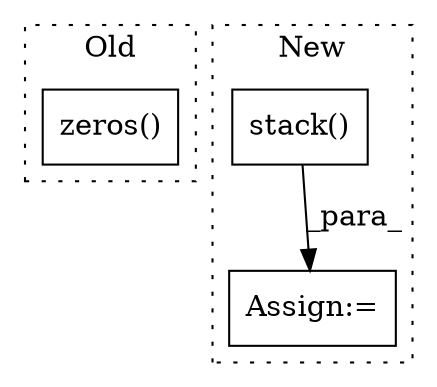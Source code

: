 digraph G {
subgraph cluster0 {
1 [label="zeros()" a="75" s="3011,3054" l="29,48" shape="box"];
label = "Old";
style="dotted";
}
subgraph cluster1 {
2 [label="stack()" a="75" s="3796,3829" l="12,8" shape="box"];
3 [label="Assign:=" a="68" s="3793" l="3" shape="box"];
label = "New";
style="dotted";
}
2 -> 3 [label="_para_"];
}